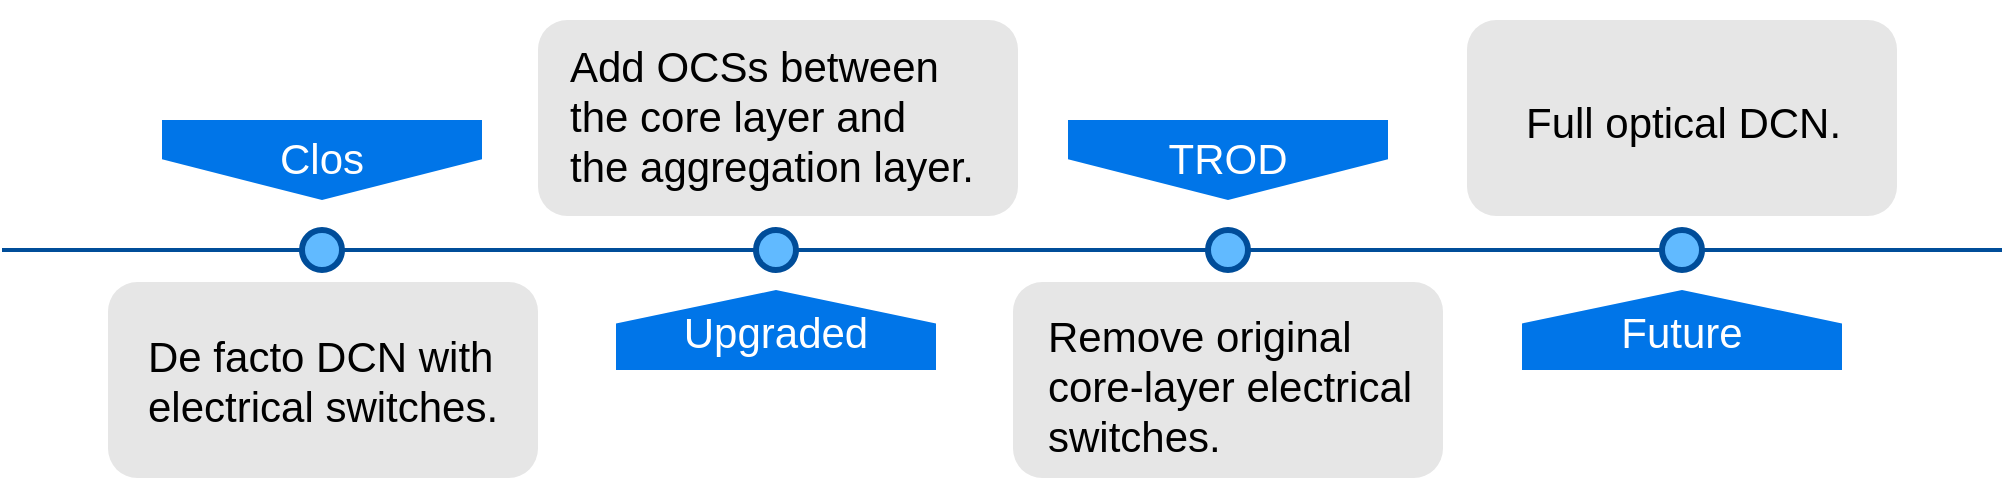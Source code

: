 <mxfile version="13.3.1" type="device"><diagram name="Page-1" id="82e54ff1-d628-8f03-85c4-9753963a91cd"><mxGraphModel dx="946" dy="624" grid="1" gridSize="10" guides="1" tooltips="1" connect="1" arrows="1" fold="1" page="1" pageScale="1" pageWidth="1100" pageHeight="850" background="#ffffff" math="0" shadow="0"><root><mxCell id="0"/><mxCell id="1" parent="0"/><mxCell id="4ec97bd9e5d20128-1" value="" style="line;strokeWidth=2;html=1;fillColor=none;fontSize=28;fontColor=#004D99;strokeColor=#004D99;" parent="1" vertex="1"><mxGeometry x="40" y="400" width="1000" height="10" as="geometry"/></mxCell><mxCell id="4ec97bd9e5d20128-5" value="&lt;font style=&quot;font-size: 21px&quot;&gt;Clos&lt;/font&gt;" style="shape=offPageConnector;whiteSpace=wrap;html=1;fillColor=#0075E8;fontSize=15;fontColor=#FFFFFF;size=0.509;verticalAlign=top;strokeColor=none;" parent="1" vertex="1"><mxGeometry x="120" y="340" width="160" height="40" as="geometry"/></mxCell><mxCell id="4ec97bd9e5d20128-6" value="&lt;span&gt;&lt;font style=&quot;font-size: 21px&quot;&gt;TROD&lt;/font&gt;&lt;/span&gt;" style="shape=offPageConnector;whiteSpace=wrap;html=1;fillColor=#0075E8;fontSize=15;fontColor=#FFFFFF;size=0.509;verticalAlign=top;strokeColor=none;" parent="1" vertex="1"><mxGeometry x="573" y="340" width="160" height="40" as="geometry"/></mxCell><mxCell id="4ec97bd9e5d20128-7" value="&lt;font style=&quot;font-size: 21px&quot;&gt;Upgraded&lt;/font&gt;" style="shape=offPageConnector;whiteSpace=wrap;html=1;fillColor=#0075E8;fontSize=15;fontColor=#FFFFFF;size=0.418;flipV=1;verticalAlign=bottom;strokeColor=none;spacingBottom=4;" parent="1" vertex="1"><mxGeometry x="347" y="425" width="160" height="40" as="geometry"/></mxCell><mxCell id="4ec97bd9e5d20128-8" value="&lt;span&gt;&lt;font style=&quot;font-size: 21px&quot;&gt;Future&lt;/font&gt;&lt;/span&gt;" style="shape=offPageConnector;whiteSpace=wrap;html=1;fillColor=#0075E8;fontSize=15;fontColor=#FFFFFF;size=0.418;flipV=1;verticalAlign=bottom;strokeColor=none;spacingBottom=4;" parent="1" vertex="1"><mxGeometry x="800" y="425" width="160" height="40" as="geometry"/></mxCell><mxCell id="4ec97bd9e5d20128-9" value="" style="ellipse;whiteSpace=wrap;html=1;fillColor=#61BAFF;fontSize=28;fontColor=#004D99;strokeWidth=3;strokeColor=#004D99;" parent="1" vertex="1"><mxGeometry x="190" y="395" width="20" height="20" as="geometry"/></mxCell><mxCell id="4ec97bd9e5d20128-10" value="" style="ellipse;whiteSpace=wrap;html=1;fillColor=#61BAFF;fontSize=28;fontColor=#004D99;strokeWidth=3;strokeColor=#004D99;" parent="1" vertex="1"><mxGeometry x="417" y="395" width="20" height="20" as="geometry"/></mxCell><mxCell id="4ec97bd9e5d20128-11" value="" style="ellipse;whiteSpace=wrap;html=1;fillColor=#61BAFF;fontSize=28;fontColor=#004D99;strokeWidth=3;strokeColor=#004D99;" parent="1" vertex="1"><mxGeometry x="643" y="395" width="20" height="20" as="geometry"/></mxCell><mxCell id="4ec97bd9e5d20128-13" value="" style="ellipse;whiteSpace=wrap;html=1;fillColor=#61BAFF;fontSize=28;fontColor=#004D99;strokeWidth=3;strokeColor=#004D99;" parent="1" vertex="1"><mxGeometry x="870" y="395" width="20" height="20" as="geometry"/></mxCell><mxCell id="4ec97bd9e5d20128-14" value="&lt;h1&gt;&lt;br&gt;&lt;/h1&gt;" style="text;html=1;spacing=5;spacingTop=-20;whiteSpace=wrap;overflow=hidden;strokeColor=none;strokeWidth=3;fillColor=#E6E6E6;fontSize=13;fontColor=#000000;align=left;rounded=1;" parent="1" vertex="1"><mxGeometry x="93" y="421" width="215" height="98" as="geometry"/></mxCell><mxCell id="4ec97bd9e5d20128-16" value="&lt;h1 style=&quot;font-size: 24px&quot;&gt;&lt;br&gt;&lt;/h1&gt;" style="text;html=1;spacing=5;spacingTop=-20;whiteSpace=wrap;overflow=hidden;strokeColor=none;strokeWidth=3;fillColor=#E6E6E6;fontSize=13;fontColor=#000000;align=left;rounded=1;" parent="1" vertex="1"><mxGeometry x="308" y="290" width="240" height="98" as="geometry"/></mxCell><mxCell id="4ec97bd9e5d20128-17" value="&lt;h1&gt;&lt;br&gt;&lt;/h1&gt;" style="text;html=1;spacing=5;spacingTop=-20;whiteSpace=wrap;overflow=hidden;strokeColor=none;strokeWidth=3;fillColor=#E6E6E6;fontSize=13;fontColor=#000000;align=center;rounded=1;" parent="1" vertex="1"><mxGeometry x="545.5" y="421" width="215" height="98" as="geometry"/></mxCell><mxCell id="4ec97bd9e5d20128-18" value="&lt;h1&gt;&lt;br&gt;&lt;/h1&gt;" style="text;html=1;spacing=5;spacingTop=-20;whiteSpace=wrap;overflow=hidden;strokeColor=none;strokeWidth=3;fillColor=#E6E6E6;fontSize=13;fontColor=#000000;align=center;rounded=1;" parent="1" vertex="1"><mxGeometry x="772.5" y="290" width="215" height="98" as="geometry"/></mxCell><mxCell id="ETO9QnF_0CO93p8EfKb8-1" value="&lt;h1 style=&quot;color: rgb(0 , 0 , 0) ; font-family: &amp;#34;helvetica&amp;#34; ; font-style: normal ; letter-spacing: normal ; text-align: left ; text-indent: 0px ; text-transform: none ; word-spacing: 0px ; font-size: 21px&quot;&gt;&lt;font style=&quot;font-size: 21px ; background-color: rgb(230 , 230 , 230)&quot;&gt;&lt;span style=&quot;font-weight: normal&quot;&gt;Add OCSs between&amp;nbsp; the core layer and the&amp;nbsp;&lt;/span&gt;&lt;span style=&quot;font-weight: 400&quot;&gt;aggregation&lt;/span&gt;&lt;span style=&quot;font-weight: normal&quot;&gt;&amp;nbsp;layer.&lt;/span&gt;&lt;/font&gt;&lt;/h1&gt;" style="text;whiteSpace=wrap;html=1;fillColor=none;" parent="1" vertex="1"><mxGeometry x="321.5" y="280" width="211" height="80" as="geometry"/></mxCell><mxCell id="ETO9QnF_0CO93p8EfKb8-2" value="&lt;h1 style=&quot;color: rgb(0 , 0 , 0) ; font-family: &amp;#34;helvetica&amp;#34; ; font-style: normal ; letter-spacing: normal ; text-align: left ; text-indent: 0px ; text-transform: none ; word-spacing: 0px ; font-size: 21px&quot;&gt;&lt;span style=&quot;font-weight: 400 ; background-color: rgb(230 , 230 , 230)&quot;&gt;De facto DCN with electrical switches.&lt;/span&gt;&lt;/h1&gt;" style="text;whiteSpace=wrap;html=1;fillColor=none;" parent="1" vertex="1"><mxGeometry x="111" y="425" width="211" height="80" as="geometry"/></mxCell><mxCell id="ETO9QnF_0CO93p8EfKb8-3" value="&lt;h1 style=&quot;color: rgb(0 , 0 , 0) ; font-family: &amp;#34;helvetica&amp;#34; ; font-style: normal ; letter-spacing: normal ; text-align: left ; text-indent: 0px ; text-transform: none ; word-spacing: 0px ; font-size: 21px&quot;&gt;&lt;span style=&quot;font-weight: 400 ; background-color: rgb(230 , 230 , 230)&quot;&gt;Remove original core-layer electrical switches.&amp;nbsp;&lt;/span&gt;&lt;/h1&gt;" style="text;whiteSpace=wrap;html=1;fillColor=none;" parent="1" vertex="1"><mxGeometry x="560.5" y="415" width="200" height="80" as="geometry"/></mxCell><mxCell id="ETO9QnF_0CO93p8EfKb8-4" value="&lt;h1 style=&quot;color: rgb(0 , 0 , 0) ; font-family: &amp;#34;helvetica&amp;#34; ; font-style: normal ; letter-spacing: normal ; text-align: left ; text-indent: 0px ; text-transform: none ; word-spacing: 0px ; font-size: 21px&quot;&gt;&lt;span style=&quot;font-weight: 400 ; background-color: rgb(230 , 230 , 230)&quot;&gt;Full optical DCN.&lt;/span&gt;&lt;/h1&gt;" style="text;whiteSpace=wrap;html=1;fillColor=none;" parent="1" vertex="1"><mxGeometry x="800" y="308" width="200" height="80" as="geometry"/></mxCell></root></mxGraphModel></diagram></mxfile>